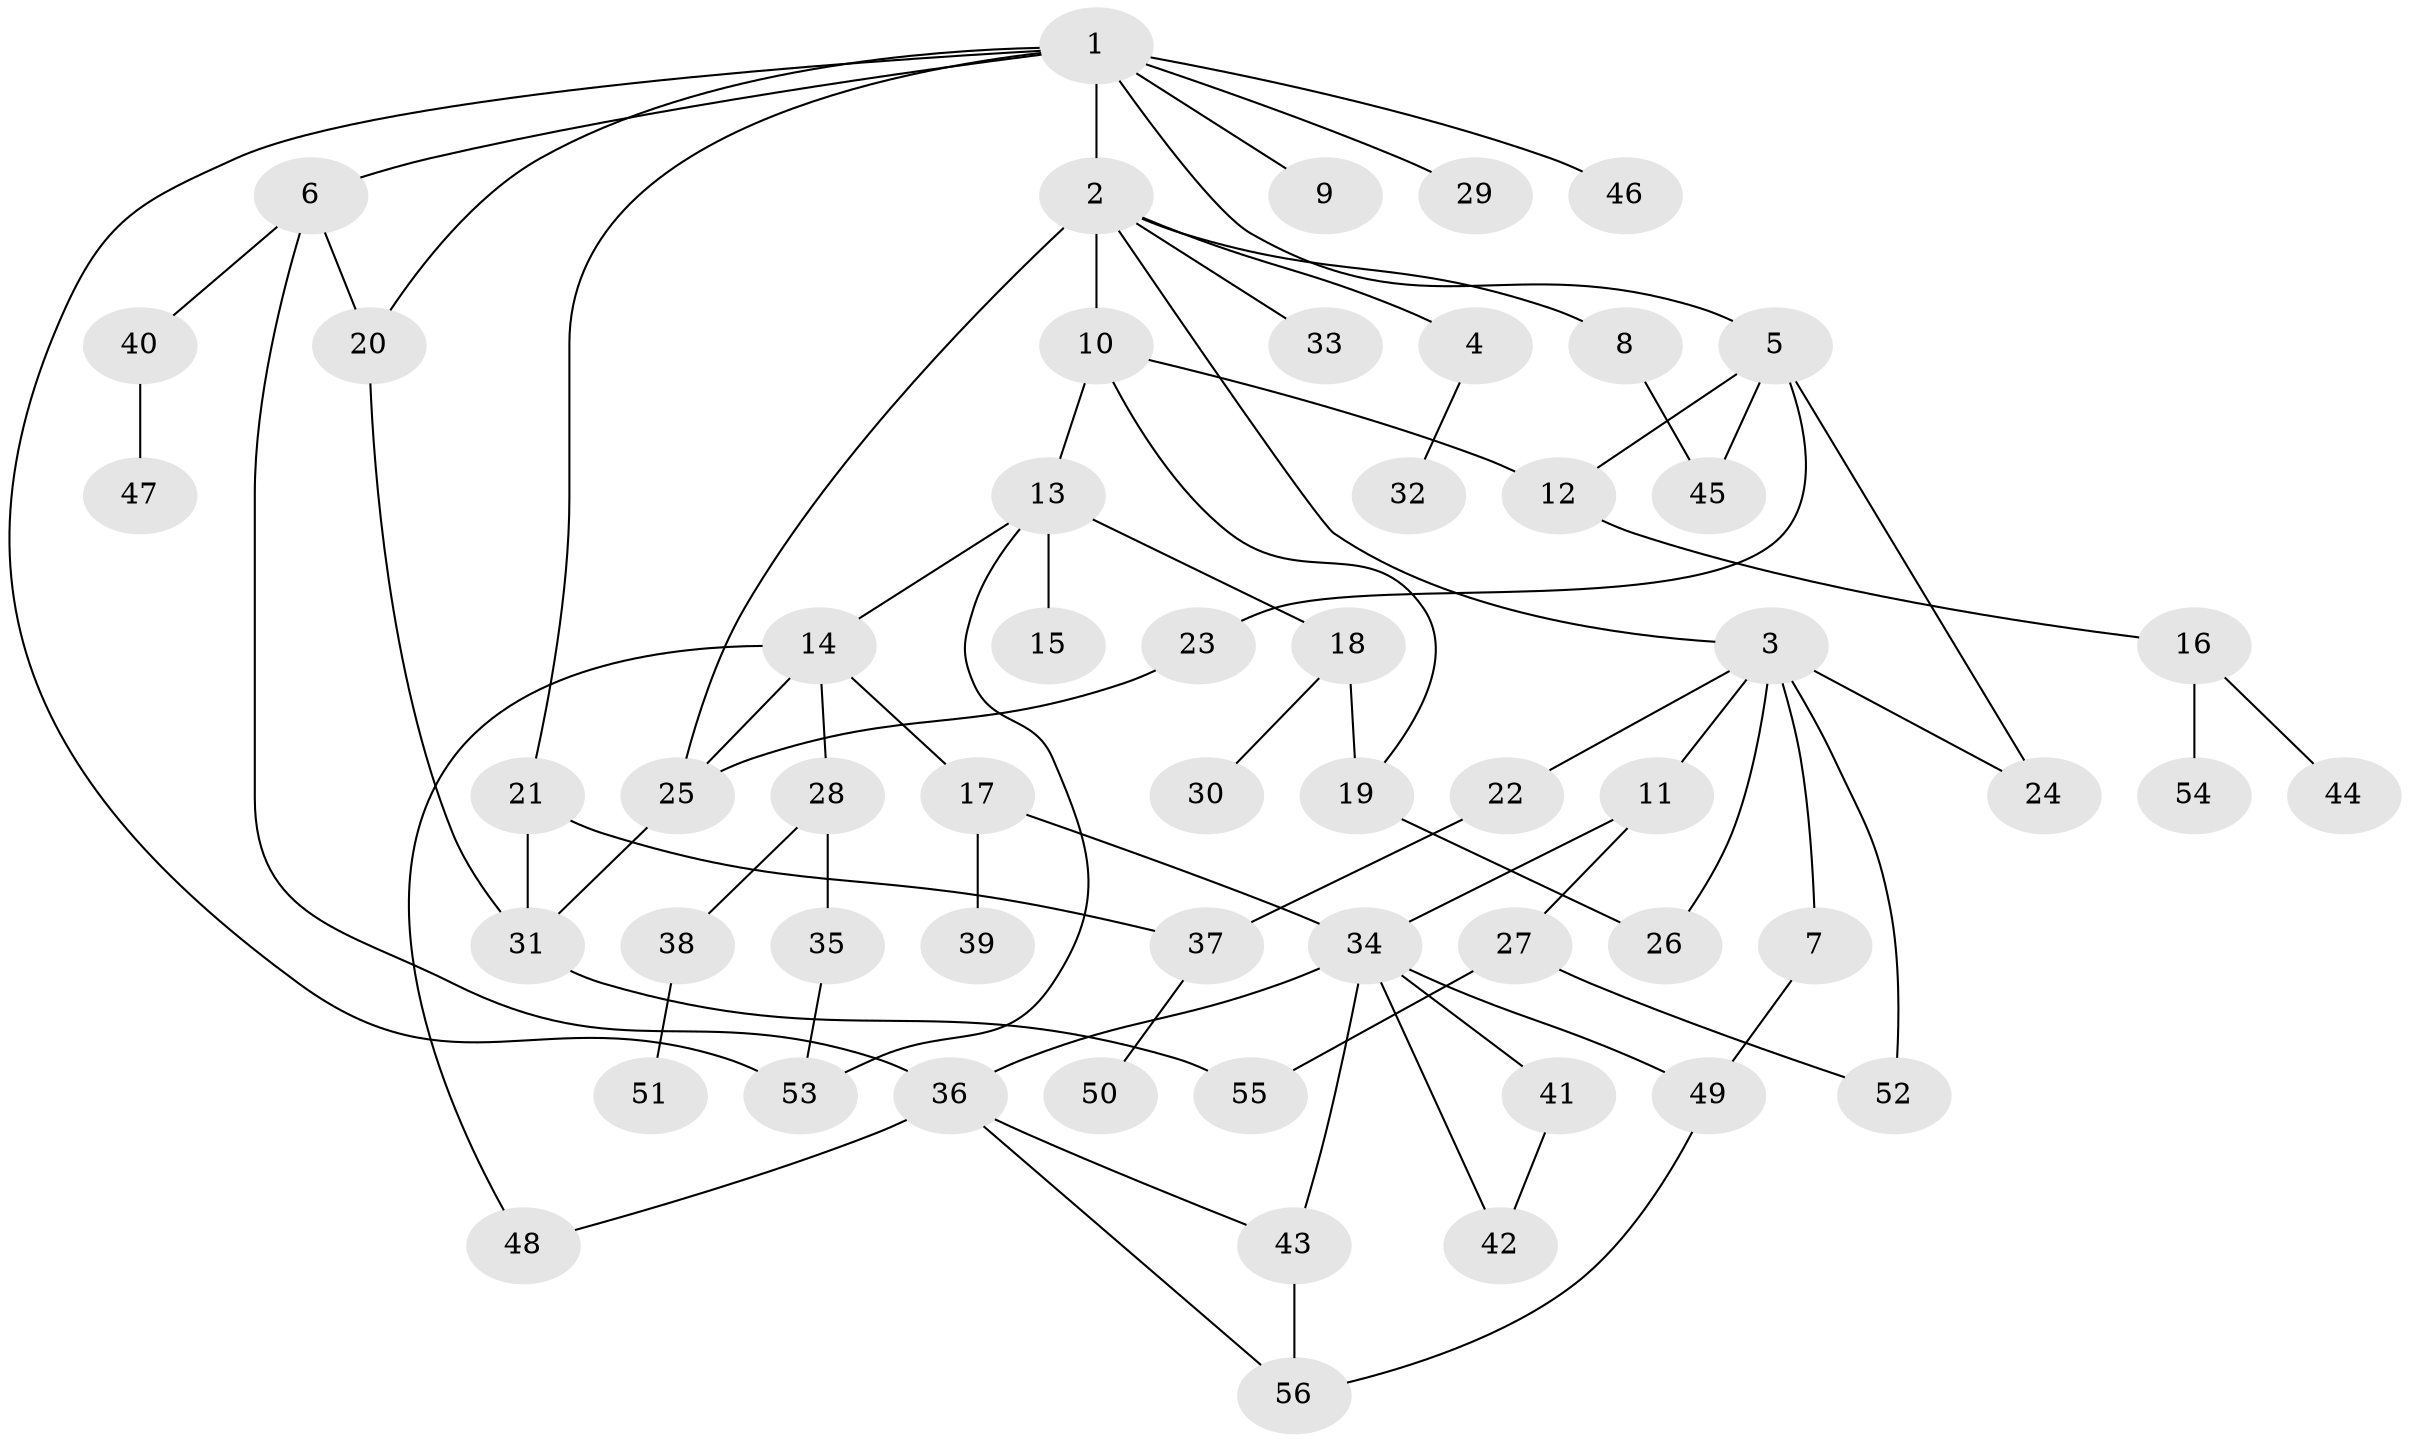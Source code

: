 // Generated by graph-tools (version 1.1) at 2025/25/03/09/25 03:25:35]
// undirected, 56 vertices, 78 edges
graph export_dot {
graph [start="1"]
  node [color=gray90,style=filled];
  1;
  2;
  3;
  4;
  5;
  6;
  7;
  8;
  9;
  10;
  11;
  12;
  13;
  14;
  15;
  16;
  17;
  18;
  19;
  20;
  21;
  22;
  23;
  24;
  25;
  26;
  27;
  28;
  29;
  30;
  31;
  32;
  33;
  34;
  35;
  36;
  37;
  38;
  39;
  40;
  41;
  42;
  43;
  44;
  45;
  46;
  47;
  48;
  49;
  50;
  51;
  52;
  53;
  54;
  55;
  56;
  1 -- 2;
  1 -- 5;
  1 -- 6;
  1 -- 9;
  1 -- 21;
  1 -- 29;
  1 -- 46;
  1 -- 53;
  1 -- 20;
  2 -- 3;
  2 -- 4;
  2 -- 8;
  2 -- 10;
  2 -- 33;
  2 -- 25;
  3 -- 7;
  3 -- 11;
  3 -- 22;
  3 -- 24;
  3 -- 52;
  3 -- 26;
  4 -- 32;
  5 -- 23;
  5 -- 24;
  5 -- 45;
  5 -- 12;
  6 -- 20;
  6 -- 40;
  6 -- 36;
  7 -- 49;
  8 -- 45;
  10 -- 12;
  10 -- 13;
  10 -- 19;
  11 -- 27;
  11 -- 34;
  12 -- 16;
  13 -- 14;
  13 -- 15;
  13 -- 18;
  13 -- 53;
  14 -- 17;
  14 -- 25;
  14 -- 28;
  14 -- 48;
  16 -- 44;
  16 -- 54;
  17 -- 34;
  17 -- 39;
  18 -- 19;
  18 -- 30;
  19 -- 26;
  20 -- 31;
  21 -- 31;
  21 -- 37;
  22 -- 37;
  23 -- 25;
  25 -- 31;
  27 -- 52;
  27 -- 55;
  28 -- 35;
  28 -- 38;
  31 -- 55;
  34 -- 36;
  34 -- 41;
  34 -- 49;
  34 -- 42;
  34 -- 43;
  35 -- 53;
  36 -- 43;
  36 -- 56;
  36 -- 48;
  37 -- 50;
  38 -- 51;
  40 -- 47;
  41 -- 42;
  43 -- 56;
  49 -- 56;
}
